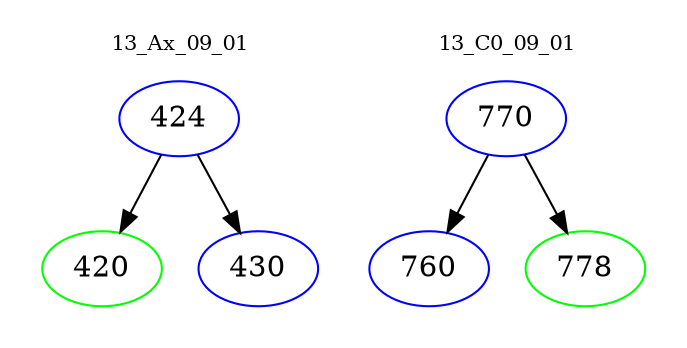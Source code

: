 digraph{
subgraph cluster_0 {
color = white
label = "13_Ax_09_01";
fontsize=10;
T0_424 [label="424", color="blue"]
T0_424 -> T0_420 [color="black"]
T0_420 [label="420", color="green"]
T0_424 -> T0_430 [color="black"]
T0_430 [label="430", color="blue"]
}
subgraph cluster_1 {
color = white
label = "13_C0_09_01";
fontsize=10;
T1_770 [label="770", color="blue"]
T1_770 -> T1_760 [color="black"]
T1_760 [label="760", color="blue"]
T1_770 -> T1_778 [color="black"]
T1_778 [label="778", color="green"]
}
}
